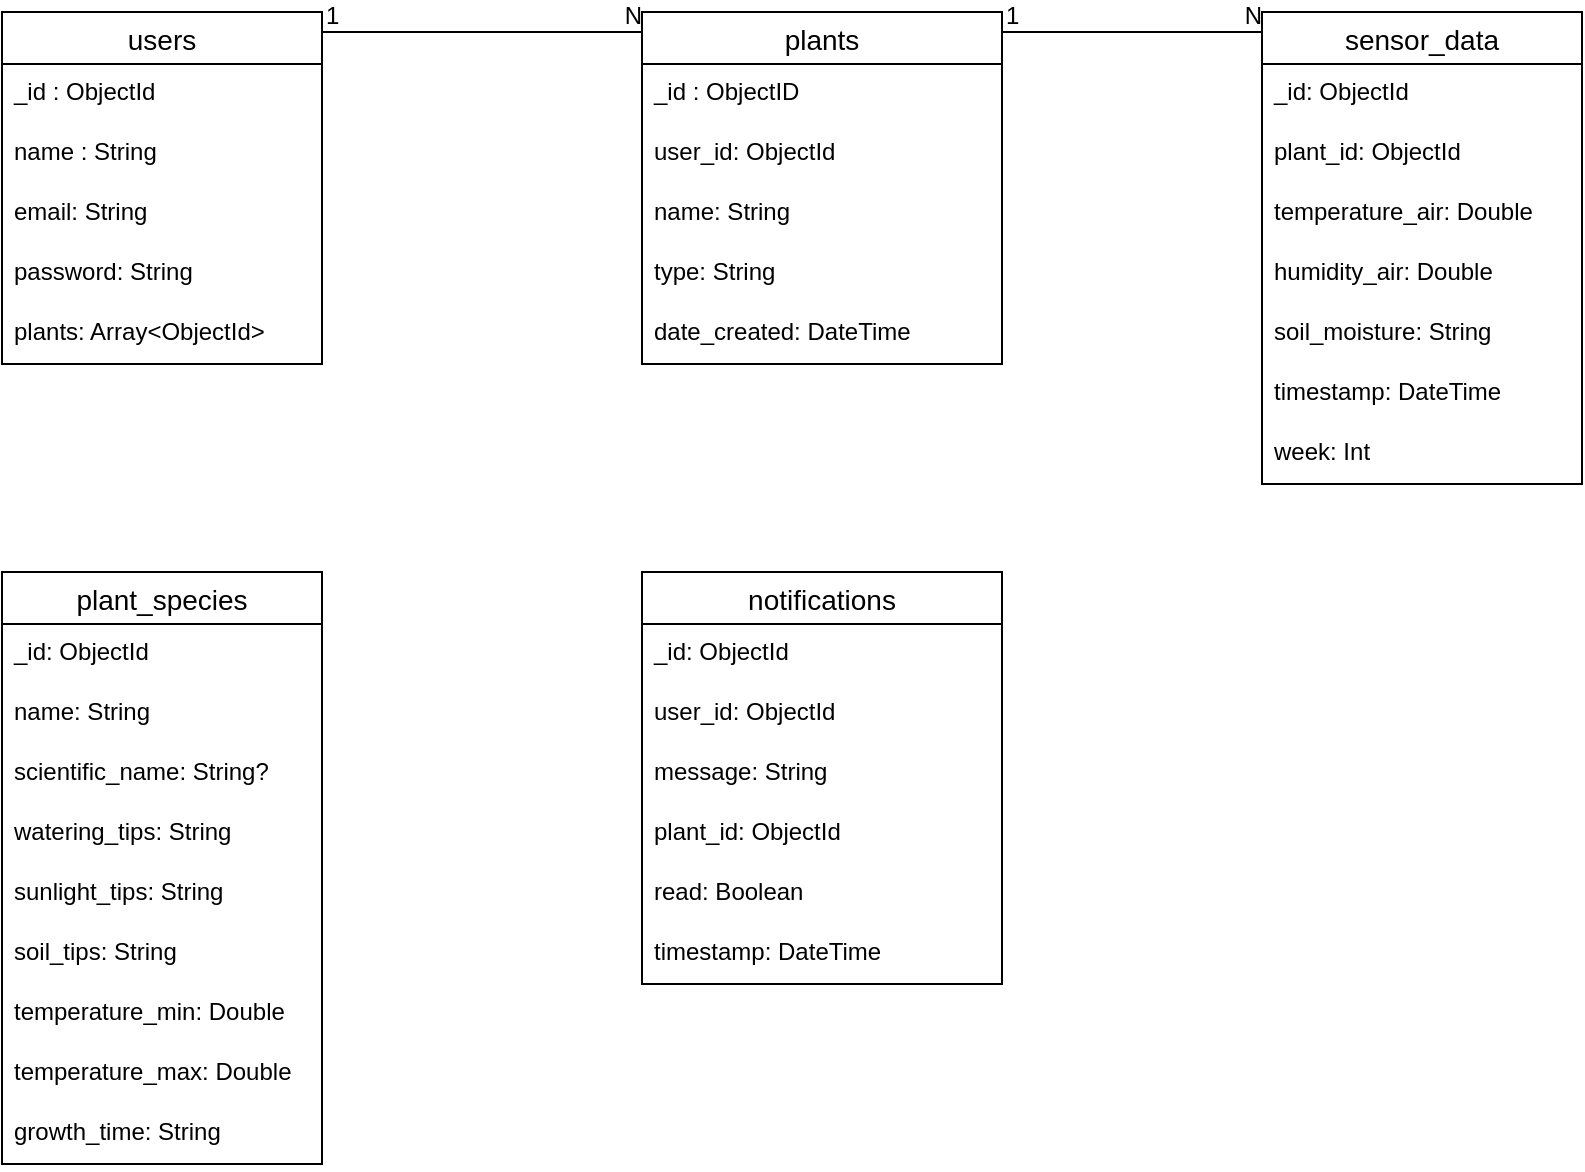<mxfile>
    <diagram id="5-GD0b8wSKXsCA4d6w2j" name="Page-1">
        <mxGraphModel dx="1216" dy="628" grid="1" gridSize="10" guides="1" tooltips="1" connect="1" arrows="1" fold="1" page="1" pageScale="1" pageWidth="850" pageHeight="1100" math="0" shadow="0">
            <root>
                <mxCell id="0"/>
                <mxCell id="1" parent="0"/>
                <mxCell id="56" value="" style="endArrow=none;html=1;rounded=0;" parent="1" edge="1">
                    <mxGeometry relative="1" as="geometry">
                        <mxPoint x="200" y="250" as="sourcePoint"/>
                        <mxPoint x="360" y="250" as="targetPoint"/>
                    </mxGeometry>
                </mxCell>
                <mxCell id="57" value="1" style="resizable=0;html=1;align=left;verticalAlign=bottom;" parent="56" connectable="0" vertex="1">
                    <mxGeometry x="-1" relative="1" as="geometry"/>
                </mxCell>
                <mxCell id="58" value="N" style="resizable=0;html=1;align=right;verticalAlign=bottom;" parent="56" connectable="0" vertex="1">
                    <mxGeometry x="1" relative="1" as="geometry"/>
                </mxCell>
                <mxCell id="62" value="" style="endArrow=none;html=1;rounded=0;" parent="1" edge="1">
                    <mxGeometry relative="1" as="geometry">
                        <mxPoint x="540" y="250" as="sourcePoint"/>
                        <mxPoint x="670" y="250" as="targetPoint"/>
                    </mxGeometry>
                </mxCell>
                <mxCell id="63" value="1" style="resizable=0;html=1;align=left;verticalAlign=bottom;" parent="62" connectable="0" vertex="1">
                    <mxGeometry x="-1" relative="1" as="geometry"/>
                </mxCell>
                <mxCell id="64" value="N" style="resizable=0;html=1;align=right;verticalAlign=bottom;" parent="62" connectable="0" vertex="1">
                    <mxGeometry x="1" relative="1" as="geometry"/>
                </mxCell>
                <mxCell id="116" value="users" style="swimlane;fontStyle=0;childLayout=stackLayout;horizontal=1;startSize=26;horizontalStack=0;resizeParent=1;resizeParentMax=0;resizeLast=0;collapsible=1;marginBottom=0;align=center;fontSize=14;" parent="1" vertex="1">
                    <mxGeometry x="40" y="240" width="160" height="176" as="geometry"/>
                </mxCell>
                <mxCell id="117" value="_id : ObjectId" style="text;strokeColor=none;fillColor=none;spacingLeft=4;spacingRight=4;overflow=hidden;rotatable=0;points=[[0,0.5],[1,0.5]];portConstraint=eastwest;fontSize=12;" parent="116" vertex="1">
                    <mxGeometry y="26" width="160" height="30" as="geometry"/>
                </mxCell>
                <mxCell id="118" value="name : String" style="text;strokeColor=none;fillColor=none;spacingLeft=4;spacingRight=4;overflow=hidden;rotatable=0;points=[[0,0.5],[1,0.5]];portConstraint=eastwest;fontSize=12;" parent="116" vertex="1">
                    <mxGeometry y="56" width="160" height="30" as="geometry"/>
                </mxCell>
                <mxCell id="120" value="email: String" style="text;strokeColor=none;fillColor=none;spacingLeft=4;spacingRight=4;overflow=hidden;rotatable=0;points=[[0,0.5],[1,0.5]];portConstraint=eastwest;fontSize=12;" parent="116" vertex="1">
                    <mxGeometry y="86" width="160" height="30" as="geometry"/>
                </mxCell>
                <mxCell id="121" value="password: String" style="text;strokeColor=none;fillColor=none;spacingLeft=4;spacingRight=4;overflow=hidden;rotatable=0;points=[[0,0.5],[1,0.5]];portConstraint=eastwest;fontSize=12;" parent="116" vertex="1">
                    <mxGeometry y="116" width="160" height="30" as="geometry"/>
                </mxCell>
                <mxCell id="119" value="plants: Array&lt;ObjectId&gt;" style="text;strokeColor=none;fillColor=none;spacingLeft=4;spacingRight=4;overflow=hidden;rotatable=0;points=[[0,0.5],[1,0.5]];portConstraint=eastwest;fontSize=12;" parent="116" vertex="1">
                    <mxGeometry y="146" width="160" height="30" as="geometry"/>
                </mxCell>
                <mxCell id="122" value="plants" style="swimlane;fontStyle=0;childLayout=stackLayout;horizontal=1;startSize=26;horizontalStack=0;resizeParent=1;resizeParentMax=0;resizeLast=0;collapsible=1;marginBottom=0;align=center;fontSize=14;" parent="1" vertex="1">
                    <mxGeometry x="360" y="240" width="180" height="176" as="geometry"/>
                </mxCell>
                <mxCell id="123" value="_id : ObjectID" style="text;strokeColor=none;fillColor=none;spacingLeft=4;spacingRight=4;overflow=hidden;rotatable=0;points=[[0,0.5],[1,0.5]];portConstraint=eastwest;fontSize=12;" parent="122" vertex="1">
                    <mxGeometry y="26" width="180" height="30" as="geometry"/>
                </mxCell>
                <mxCell id="124" value="user_id: ObjectId" style="text;strokeColor=none;fillColor=none;spacingLeft=4;spacingRight=4;overflow=hidden;rotatable=0;points=[[0,0.5],[1,0.5]];portConstraint=eastwest;fontSize=12;" parent="122" vertex="1">
                    <mxGeometry y="56" width="180" height="30" as="geometry"/>
                </mxCell>
                <mxCell id="125" value="name: String" style="text;strokeColor=none;fillColor=none;spacingLeft=4;spacingRight=4;overflow=hidden;rotatable=0;points=[[0,0.5],[1,0.5]];portConstraint=eastwest;fontSize=12;" parent="122" vertex="1">
                    <mxGeometry y="86" width="180" height="30" as="geometry"/>
                </mxCell>
                <mxCell id="126" value="type: String" style="text;strokeColor=none;fillColor=none;spacingLeft=4;spacingRight=4;overflow=hidden;rotatable=0;points=[[0,0.5],[1,0.5]];portConstraint=eastwest;fontSize=12;" parent="122" vertex="1">
                    <mxGeometry y="116" width="180" height="30" as="geometry"/>
                </mxCell>
                <mxCell id="127" value="date_created: DateTime" style="text;strokeColor=none;fillColor=none;spacingLeft=4;spacingRight=4;overflow=hidden;rotatable=0;points=[[0,0.5],[1,0.5]];portConstraint=eastwest;fontSize=12;" parent="122" vertex="1">
                    <mxGeometry y="146" width="180" height="30" as="geometry"/>
                </mxCell>
                <mxCell id="154" value="sensor_data" style="swimlane;fontStyle=0;childLayout=stackLayout;horizontal=1;startSize=26;horizontalStack=0;resizeParent=1;resizeParentMax=0;resizeLast=0;collapsible=1;marginBottom=0;align=center;fontSize=14;" parent="1" vertex="1">
                    <mxGeometry x="670" y="240" width="160" height="236" as="geometry"/>
                </mxCell>
                <mxCell id="155" value="_id: ObjectId" style="text;strokeColor=none;fillColor=none;spacingLeft=4;spacingRight=4;overflow=hidden;rotatable=0;points=[[0,0.5],[1,0.5]];portConstraint=eastwest;fontSize=12;" parent="154" vertex="1">
                    <mxGeometry y="26" width="160" height="30" as="geometry"/>
                </mxCell>
                <mxCell id="156" value="plant_id: ObjectId" style="text;strokeColor=none;fillColor=none;spacingLeft=4;spacingRight=4;overflow=hidden;rotatable=0;points=[[0,0.5],[1,0.5]];portConstraint=eastwest;fontSize=12;" parent="154" vertex="1">
                    <mxGeometry y="56" width="160" height="30" as="geometry"/>
                </mxCell>
                <mxCell id="157" value="temperature_air: Double " style="text;strokeColor=none;fillColor=none;spacingLeft=4;spacingRight=4;overflow=hidden;rotatable=0;points=[[0,0.5],[1,0.5]];portConstraint=eastwest;fontSize=12;" parent="154" vertex="1">
                    <mxGeometry y="86" width="160" height="30" as="geometry"/>
                </mxCell>
                <mxCell id="158" value="humidity_air: Double " style="text;strokeColor=none;fillColor=none;spacingLeft=4;spacingRight=4;overflow=hidden;rotatable=0;points=[[0,0.5],[1,0.5]];portConstraint=eastwest;fontSize=12;" parent="154" vertex="1">
                    <mxGeometry y="116" width="160" height="30" as="geometry"/>
                </mxCell>
                <mxCell id="159" value="soil_moisture: String" style="text;strokeColor=none;fillColor=none;spacingLeft=4;spacingRight=4;overflow=hidden;rotatable=0;points=[[0,0.5],[1,0.5]];portConstraint=eastwest;fontSize=12;" parent="154" vertex="1">
                    <mxGeometry y="146" width="160" height="30" as="geometry"/>
                </mxCell>
                <mxCell id="160" value="timestamp: DateTime" style="text;strokeColor=none;fillColor=none;spacingLeft=4;spacingRight=4;overflow=hidden;rotatable=0;points=[[0,0.5],[1,0.5]];portConstraint=eastwest;fontSize=12;" parent="154" vertex="1">
                    <mxGeometry y="176" width="160" height="30" as="geometry"/>
                </mxCell>
                <mxCell id="161" value="week: Int" style="text;strokeColor=none;fillColor=none;spacingLeft=4;spacingRight=4;overflow=hidden;rotatable=0;points=[[0,0.5],[1,0.5]];portConstraint=eastwest;fontSize=12;" parent="154" vertex="1">
                    <mxGeometry y="206" width="160" height="30" as="geometry"/>
                </mxCell>
                <mxCell id="162" value="plant_species" style="swimlane;fontStyle=0;childLayout=stackLayout;horizontal=1;startSize=26;horizontalStack=0;resizeParent=1;resizeParentMax=0;resizeLast=0;collapsible=1;marginBottom=0;align=center;fontSize=14;" parent="1" vertex="1">
                    <mxGeometry x="40" y="520" width="160" height="296" as="geometry"/>
                </mxCell>
                <mxCell id="163" value="_id: ObjectId  " style="text;strokeColor=none;fillColor=none;spacingLeft=4;spacingRight=4;overflow=hidden;rotatable=0;points=[[0,0.5],[1,0.5]];portConstraint=eastwest;fontSize=12;" parent="162" vertex="1">
                    <mxGeometry y="26" width="160" height="30" as="geometry"/>
                </mxCell>
                <mxCell id="164" value="name: String" style="text;strokeColor=none;fillColor=none;spacingLeft=4;spacingRight=4;overflow=hidden;rotatable=0;points=[[0,0.5],[1,0.5]];portConstraint=eastwest;fontSize=12;" parent="162" vertex="1">
                    <mxGeometry y="56" width="160" height="30" as="geometry"/>
                </mxCell>
                <mxCell id="165" value="scientific_name: String?" style="text;strokeColor=none;fillColor=none;spacingLeft=4;spacingRight=4;overflow=hidden;rotatable=0;points=[[0,0.5],[1,0.5]];portConstraint=eastwest;fontSize=12;" parent="162" vertex="1">
                    <mxGeometry y="86" width="160" height="30" as="geometry"/>
                </mxCell>
                <mxCell id="166" value=" watering_tips: String" style="text;strokeColor=none;fillColor=none;spacingLeft=4;spacingRight=4;overflow=hidden;rotatable=0;points=[[0,0.5],[1,0.5]];portConstraint=eastwest;fontSize=12;" parent="162" vertex="1">
                    <mxGeometry y="116" width="160" height="30" as="geometry"/>
                </mxCell>
                <mxCell id="167" value=" sunlight_tips: String  " style="text;strokeColor=none;fillColor=none;spacingLeft=4;spacingRight=4;overflow=hidden;rotatable=0;points=[[0,0.5],[1,0.5]];portConstraint=eastwest;fontSize=12;" parent="162" vertex="1">
                    <mxGeometry y="146" width="160" height="30" as="geometry"/>
                </mxCell>
                <mxCell id="168" value=" soil_tips: String     " style="text;strokeColor=none;fillColor=none;spacingLeft=4;spacingRight=4;overflow=hidden;rotatable=0;points=[[0,0.5],[1,0.5]];portConstraint=eastwest;fontSize=12;" parent="162" vertex="1">
                    <mxGeometry y="176" width="160" height="30" as="geometry"/>
                </mxCell>
                <mxCell id="169" value=" temperature_min: Double     " style="text;strokeColor=none;fillColor=none;spacingLeft=4;spacingRight=4;overflow=hidden;rotatable=0;points=[[0,0.5],[1,0.5]];portConstraint=eastwest;fontSize=12;" parent="162" vertex="1">
                    <mxGeometry y="206" width="160" height="30" as="geometry"/>
                </mxCell>
                <mxCell id="170" value="  temperature_max: Double     " style="text;strokeColor=none;fillColor=none;spacingLeft=4;spacingRight=4;overflow=hidden;rotatable=0;points=[[0,0.5],[1,0.5]];portConstraint=eastwest;fontSize=12;" parent="162" vertex="1">
                    <mxGeometry y="236" width="160" height="30" as="geometry"/>
                </mxCell>
                <mxCell id="171" value="  growth_time: String      " style="text;strokeColor=none;fillColor=none;spacingLeft=4;spacingRight=4;overflow=hidden;rotatable=0;points=[[0,0.5],[1,0.5]];portConstraint=eastwest;fontSize=12;" parent="162" vertex="1">
                    <mxGeometry y="266" width="160" height="30" as="geometry"/>
                </mxCell>
                <mxCell id="172" value="notifications" style="swimlane;fontStyle=0;childLayout=stackLayout;horizontal=1;startSize=26;horizontalStack=0;resizeParent=1;resizeParentMax=0;resizeLast=0;collapsible=1;marginBottom=0;align=center;fontSize=14;" parent="1" vertex="1">
                    <mxGeometry x="360" y="520" width="180" height="206" as="geometry"/>
                </mxCell>
                <mxCell id="173" value="_id: ObjectId   " style="text;strokeColor=none;fillColor=none;spacingLeft=4;spacingRight=4;overflow=hidden;rotatable=0;points=[[0,0.5],[1,0.5]];portConstraint=eastwest;fontSize=12;" parent="172" vertex="1">
                    <mxGeometry y="26" width="180" height="30" as="geometry"/>
                </mxCell>
                <mxCell id="174" value="user_id: ObjectId" style="text;strokeColor=none;fillColor=none;spacingLeft=4;spacingRight=4;overflow=hidden;rotatable=0;points=[[0,0.5],[1,0.5]];portConstraint=eastwest;fontSize=12;" parent="172" vertex="1">
                    <mxGeometry y="56" width="180" height="30" as="geometry"/>
                </mxCell>
                <mxCell id="178" value="message: String" style="text;strokeColor=none;fillColor=none;spacingLeft=4;spacingRight=4;overflow=hidden;rotatable=0;points=[[0,0.5],[1,0.5]];portConstraint=eastwest;fontSize=12;" parent="172" vertex="1">
                    <mxGeometry y="86" width="180" height="30" as="geometry"/>
                </mxCell>
                <mxCell id="175" value="plant_id: ObjectId " style="text;strokeColor=none;fillColor=none;spacingLeft=4;spacingRight=4;overflow=hidden;rotatable=0;points=[[0,0.5],[1,0.5]];portConstraint=eastwest;fontSize=12;" parent="172" vertex="1">
                    <mxGeometry y="116" width="180" height="30" as="geometry"/>
                </mxCell>
                <mxCell id="176" value="read: Boolean " style="text;strokeColor=none;fillColor=none;spacingLeft=4;spacingRight=4;overflow=hidden;rotatable=0;points=[[0,0.5],[1,0.5]];portConstraint=eastwest;fontSize=12;" parent="172" vertex="1">
                    <mxGeometry y="146" width="180" height="30" as="geometry"/>
                </mxCell>
                <mxCell id="177" value="timestamp: DateTime" style="text;strokeColor=none;fillColor=none;spacingLeft=4;spacingRight=4;overflow=hidden;rotatable=0;points=[[0,0.5],[1,0.5]];portConstraint=eastwest;fontSize=12;" parent="172" vertex="1">
                    <mxGeometry y="176" width="180" height="30" as="geometry"/>
                </mxCell>
            </root>
        </mxGraphModel>
    </diagram>
</mxfile>